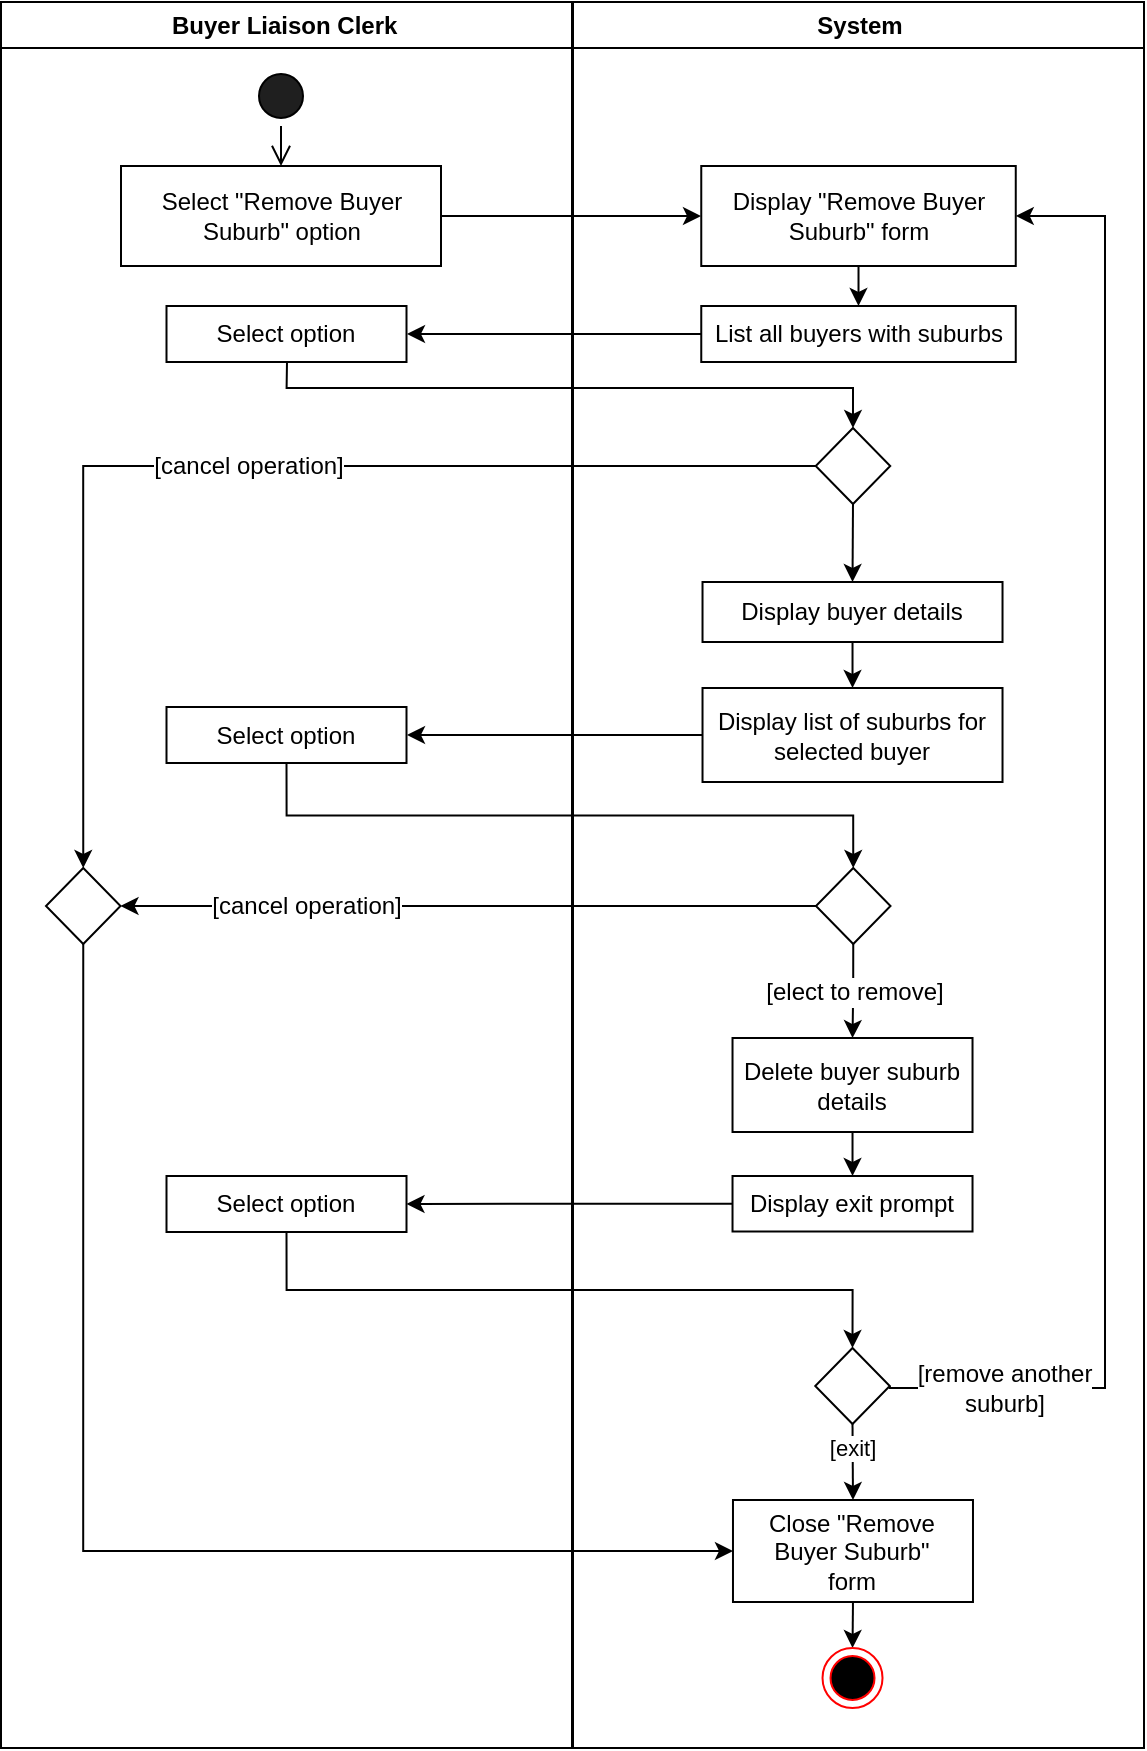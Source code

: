<mxfile version="20.3.0" type="github">
  <diagram name="Page-1" id="e7e014a7-5840-1c2e-5031-d8a46d1fe8dd">
    <mxGraphModel dx="946" dy="556" grid="1" gridSize="10" guides="1" tooltips="1" connect="1" arrows="1" fold="1" page="1" pageScale="1" pageWidth="1169" pageHeight="1654" math="0" shadow="0">
      <root>
        <mxCell id="0" />
        <mxCell id="1" parent="0" />
        <mxCell id="2" value="Buyer Liaison Clerk " style="swimlane;whiteSpace=wrap;rounded=0;deletable=0;movable=0;expand=1;collapsible=0;snapToPoint=1;" parent="1" vertex="1">
          <mxGeometry x="158.5" y="127" width="285.5" height="873" as="geometry" />
        </mxCell>
        <mxCell id="5" value="" style="ellipse;shape=startState;rounded=0;whiteSpace=wrap;fillColor=#1F1F1F;snapToPoint=1;" parent="2" vertex="1">
          <mxGeometry x="125" y="32" width="30" height="30" as="geometry" />
        </mxCell>
        <mxCell id="6" value="" style="edgeStyle=elbowEdgeStyle;elbow=horizontal;verticalAlign=bottom;endArrow=open;endSize=8;endFill=1;rounded=0;exitX=0.5;exitY=1;exitDx=0;exitDy=0;snapToPoint=1;entryX=0.5;entryY=0;entryDx=0;entryDy=0;" parent="2" source="5" target="7" edge="1">
          <mxGeometry x="100" y="40" as="geometry">
            <mxPoint x="115" y="110" as="targetPoint" />
            <mxPoint x="140.5" y="90" as="sourcePoint" />
          </mxGeometry>
        </mxCell>
        <mxCell id="7" value="Select &quot;Remove Buyer Suburb&quot; option" style="rounded=0;whiteSpace=wrap;snapToPoint=1;" parent="2" vertex="1">
          <mxGeometry x="60" y="82" width="160" height="50" as="geometry" />
        </mxCell>
        <mxCell id="bqYrFDz9AfAW0xV19m9E-46" value="Select option" style="whiteSpace=wrap;html=1;rounded=0;snapToPoint=1;" parent="2" vertex="1">
          <mxGeometry x="82.75" y="152" width="120" height="28" as="geometry" />
        </mxCell>
        <mxCell id="VSnS6wqzOySut8PEu_Ir-57" value="" style="rhombus;whiteSpace=wrap;html=1;rounded=0;snapToPoint=1;" parent="2" vertex="1">
          <mxGeometry x="22.5" y="433" width="37.25" height="38" as="geometry" />
        </mxCell>
        <mxCell id="h0bp7gTQh3Y6S4Nnvwro-19" value="Select option" style="whiteSpace=wrap;html=1;rounded=0;snapToPoint=1;" parent="2" vertex="1">
          <mxGeometry x="82.75" y="352.5" width="120" height="28" as="geometry" />
        </mxCell>
        <mxCell id="h0bp7gTQh3Y6S4Nnvwro-26" value="Select option" style="whiteSpace=wrap;html=1;rounded=0;snapToPoint=1;" parent="2" vertex="1">
          <mxGeometry x="82.75" y="587" width="120" height="28" as="geometry" />
        </mxCell>
        <mxCell id="3" value="System" style="swimlane;whiteSpace=wrap;rounded=0;deletable=0;movable=0;expand=1;collapsible=0;snapToPoint=1;" parent="1" vertex="1">
          <mxGeometry x="444.5" y="127" width="285.5" height="873" as="geometry" />
        </mxCell>
        <mxCell id="h0bp7gTQh3Y6S4Nnvwro-7" style="edgeStyle=orthogonalEdgeStyle;rounded=0;orthogonalLoop=1;jettySize=auto;html=1;exitX=0.5;exitY=1;exitDx=0;exitDy=0;entryX=0.5;entryY=0;entryDx=0;entryDy=0;snapToPoint=1;" parent="3" source="bqYrFDz9AfAW0xV19m9E-42" target="bqYrFDz9AfAW0xV19m9E-44" edge="1">
          <mxGeometry relative="1" as="geometry" />
        </mxCell>
        <mxCell id="bqYrFDz9AfAW0xV19m9E-42" value="Display &quot;Remove Buyer Suburb&quot; form" style="whiteSpace=wrap;html=1;rounded=0;snapToPoint=1;" parent="3" vertex="1">
          <mxGeometry x="64.13" y="82" width="157.25" height="50" as="geometry" />
        </mxCell>
        <mxCell id="bqYrFDz9AfAW0xV19m9E-44" value="List all buyers with suburbs" style="whiteSpace=wrap;html=1;rounded=0;snapToPoint=1;" parent="3" vertex="1">
          <mxGeometry x="64.13" y="152" width="157.25" height="28" as="geometry" />
        </mxCell>
        <mxCell id="h0bp7gTQh3Y6S4Nnvwro-15" style="edgeStyle=orthogonalEdgeStyle;rounded=0;orthogonalLoop=1;jettySize=auto;html=1;exitX=0.5;exitY=1;exitDx=0;exitDy=0;entryX=0.5;entryY=0;entryDx=0;entryDy=0;" parent="3" source="bqYrFDz9AfAW0xV19m9E-48" target="VSnS6wqzOySut8PEu_Ir-7" edge="1">
          <mxGeometry relative="1" as="geometry" />
        </mxCell>
        <mxCell id="bqYrFDz9AfAW0xV19m9E-48" value="" style="rhombus;whiteSpace=wrap;html=1;rounded=0;snapToPoint=1;" parent="3" vertex="1">
          <mxGeometry x="121.37" y="213" width="37.25" height="38" as="geometry" />
        </mxCell>
        <mxCell id="h0bp7gTQh3Y6S4Nnvwro-16" style="edgeStyle=orthogonalEdgeStyle;rounded=0;orthogonalLoop=1;jettySize=auto;html=1;exitX=0.5;exitY=1;exitDx=0;exitDy=0;entryX=0.5;entryY=0;entryDx=0;entryDy=0;" parent="3" source="VSnS6wqzOySut8PEu_Ir-7" target="h0bp7gTQh3Y6S4Nnvwro-9" edge="1">
          <mxGeometry relative="1" as="geometry" />
        </mxCell>
        <mxCell id="VSnS6wqzOySut8PEu_Ir-7" value="Display buyer details" style="whiteSpace=wrap;html=1;rounded=0;snapToPoint=1;" parent="3" vertex="1">
          <mxGeometry x="64.76" y="290" width="150" height="30" as="geometry" />
        </mxCell>
        <mxCell id="VSnS6wqzOySut8PEu_Ir-62" value="[elect to remove]" style="edgeStyle=orthogonalEdgeStyle;rounded=0;orthogonalLoop=1;jettySize=auto;html=1;exitX=0.5;exitY=1;exitDx=0;exitDy=0;fontFamily=Helvetica;fontSize=12;fontColor=default;snapToPoint=1;entryX=0.5;entryY=0;entryDx=0;entryDy=0;" parent="3" source="VSnS6wqzOySut8PEu_Ir-11" target="h0bp7gTQh3Y6S4Nnvwro-22" edge="1">
          <mxGeometry relative="1" as="geometry">
            <mxPoint x="139.5" y="518" as="targetPoint" />
          </mxGeometry>
        </mxCell>
        <mxCell id="VSnS6wqzOySut8PEu_Ir-11" value="" style="rhombus;whiteSpace=wrap;html=1;rounded=0;snapToPoint=1;" parent="3" vertex="1">
          <mxGeometry x="121.5" y="433" width="37.25" height="38" as="geometry" />
        </mxCell>
        <mxCell id="VSnS6wqzOySut8PEu_Ir-33" value="Display exit prompt" style="whiteSpace=wrap;html=1;rounded=0;snapToPoint=1;" parent="3" vertex="1">
          <mxGeometry x="79.76" y="587" width="120" height="27.75" as="geometry" />
        </mxCell>
        <mxCell id="mUHFZ_PR1i2iyg2CIxJh-9" style="edgeStyle=orthogonalEdgeStyle;rounded=0;orthogonalLoop=1;jettySize=auto;html=1;exitX=0.5;exitY=1;exitDx=0;exitDy=0;entryX=0.5;entryY=0;entryDx=0;entryDy=0;" edge="1" parent="3" source="VSnS6wqzOySut8PEu_Ir-39" target="VSnS6wqzOySut8PEu_Ir-41">
          <mxGeometry relative="1" as="geometry" />
        </mxCell>
        <mxCell id="VSnS6wqzOySut8PEu_Ir-39" value="Close &quot;Remove &lt;br&gt;Buyer Suburb&quot; &lt;br&gt;form" style="whiteSpace=wrap;html=1;rounded=0;snapToPoint=1;" parent="3" vertex="1">
          <mxGeometry x="79.99" y="749" width="120" height="51" as="geometry" />
        </mxCell>
        <mxCell id="VSnS6wqzOySut8PEu_Ir-41" value="" style="ellipse;html=1;shape=endState;fillColor=#000000;strokeColor=#ff0000;rounded=0;fontFamily=Helvetica;fontSize=12;fontColor=default;snapToPoint=1;" parent="3" vertex="1">
          <mxGeometry x="124.76" y="823" width="30" height="30" as="geometry" />
        </mxCell>
        <mxCell id="VSnS6wqzOySut8PEu_Ir-53" value="[remove another &lt;br&gt;suburb]" style="edgeStyle=orthogonalEdgeStyle;rounded=0;orthogonalLoop=1;jettySize=auto;html=1;exitX=1;exitY=0.5;exitDx=0;exitDy=0;fontFamily=Helvetica;fontSize=12;fontColor=default;entryX=1;entryY=0.5;entryDx=0;entryDy=0;snapToPoint=1;" parent="3" source="h0bp7gTQh3Y6S4Nnvwro-28" target="bqYrFDz9AfAW0xV19m9E-42" edge="1">
          <mxGeometry x="-0.843" relative="1" as="geometry">
            <mxPoint x="255.5" y="101.333" as="targetPoint" />
            <Array as="points">
              <mxPoint x="158" y="693" />
              <mxPoint x="266" y="693" />
              <mxPoint x="266" y="107" />
            </Array>
            <mxPoint as="offset" />
          </mxGeometry>
        </mxCell>
        <mxCell id="h0bp7gTQh3Y6S4Nnvwro-9" value="Display list of suburbs for selected buyer" style="whiteSpace=wrap;html=1;rounded=0;" parent="3" vertex="1">
          <mxGeometry x="64.76" y="343" width="150" height="47" as="geometry" />
        </mxCell>
        <mxCell id="h0bp7gTQh3Y6S4Nnvwro-25" style="edgeStyle=orthogonalEdgeStyle;rounded=0;orthogonalLoop=1;jettySize=auto;html=1;exitX=0.5;exitY=1;exitDx=0;exitDy=0;entryX=0.5;entryY=0;entryDx=0;entryDy=0;" parent="3" source="h0bp7gTQh3Y6S4Nnvwro-22" target="VSnS6wqzOySut8PEu_Ir-33" edge="1">
          <mxGeometry relative="1" as="geometry" />
        </mxCell>
        <mxCell id="h0bp7gTQh3Y6S4Nnvwro-22" value="Delete buyer suburb details" style="rounded=0;whiteSpace=wrap;html=1;" parent="3" vertex="1">
          <mxGeometry x="79.76" y="518" width="120" height="47" as="geometry" />
        </mxCell>
        <mxCell id="mUHFZ_PR1i2iyg2CIxJh-8" value="[exit]" style="edgeStyle=orthogonalEdgeStyle;rounded=0;orthogonalLoop=1;jettySize=auto;html=1;exitX=0.5;exitY=1;exitDx=0;exitDy=0;entryX=0.5;entryY=0;entryDx=0;entryDy=0;" edge="1" parent="3" source="h0bp7gTQh3Y6S4Nnvwro-28" target="VSnS6wqzOySut8PEu_Ir-39">
          <mxGeometry x="-0.368" relative="1" as="geometry">
            <mxPoint as="offset" />
          </mxGeometry>
        </mxCell>
        <mxCell id="h0bp7gTQh3Y6S4Nnvwro-28" value="" style="rhombus;whiteSpace=wrap;html=1;rounded=0;snapToPoint=1;" parent="3" vertex="1">
          <mxGeometry x="121.13" y="673" width="37.25" height="38" as="geometry" />
        </mxCell>
        <mxCell id="bqYrFDz9AfAW0xV19m9E-43" value="" style="edgeStyle=orthogonalEdgeStyle;rounded=0;orthogonalLoop=1;jettySize=auto;html=1;snapToPoint=1;" parent="1" source="7" target="bqYrFDz9AfAW0xV19m9E-42" edge="1">
          <mxGeometry relative="1" as="geometry" />
        </mxCell>
        <mxCell id="bqYrFDz9AfAW0xV19m9E-47" value="" style="edgeStyle=orthogonalEdgeStyle;rounded=0;orthogonalLoop=1;jettySize=auto;html=1;snapToPoint=1;" parent="1" source="bqYrFDz9AfAW0xV19m9E-44" target="bqYrFDz9AfAW0xV19m9E-46" edge="1">
          <mxGeometry relative="1" as="geometry" />
        </mxCell>
        <mxCell id="bqYrFDz9AfAW0xV19m9E-49" value="" style="edgeStyle=orthogonalEdgeStyle;rounded=0;orthogonalLoop=1;jettySize=auto;html=1;entryX=0.5;entryY=0;entryDx=0;entryDy=0;snapToPoint=1;" parent="1" source="bqYrFDz9AfAW0xV19m9E-46" target="bqYrFDz9AfAW0xV19m9E-48" edge="1">
          <mxGeometry relative="1" as="geometry">
            <Array as="points">
              <mxPoint x="301" y="320" />
              <mxPoint x="585" y="320" />
            </Array>
          </mxGeometry>
        </mxCell>
        <mxCell id="VSnS6wqzOySut8PEu_Ir-52" value="[cancel operation]" style="endArrow=classic;html=1;rounded=0;fontFamily=Helvetica;fontSize=12;fontColor=default;snapToPoint=1;exitX=0;exitY=0.5;exitDx=0;exitDy=0;entryX=1;entryY=0.5;entryDx=0;entryDy=0;" parent="1" source="VSnS6wqzOySut8PEu_Ir-11" target="VSnS6wqzOySut8PEu_Ir-57" edge="1">
          <mxGeometry x="0.468" width="50" height="50" relative="1" as="geometry">
            <mxPoint x="380" y="940" as="sourcePoint" />
            <mxPoint x="230" y="580" as="targetPoint" />
            <Array as="points" />
            <mxPoint as="offset" />
          </mxGeometry>
        </mxCell>
        <mxCell id="VSnS6wqzOySut8PEu_Ir-59" value="[cancel operation]" style="edgeStyle=orthogonalEdgeStyle;rounded=0;orthogonalLoop=1;jettySize=auto;html=1;exitX=0;exitY=0.5;exitDx=0;exitDy=0;entryX=0.5;entryY=0;entryDx=0;entryDy=0;fontFamily=Helvetica;fontSize=12;fontColor=default;snapToPoint=1;" parent="1" source="bqYrFDz9AfAW0xV19m9E-48" target="VSnS6wqzOySut8PEu_Ir-57" edge="1">
          <mxGeometry relative="1" as="geometry" />
        </mxCell>
        <mxCell id="h0bp7gTQh3Y6S4Nnvwro-20" style="edgeStyle=orthogonalEdgeStyle;rounded=0;orthogonalLoop=1;jettySize=auto;html=1;exitX=0;exitY=0.5;exitDx=0;exitDy=0;" parent="1" source="h0bp7gTQh3Y6S4Nnvwro-9" target="h0bp7gTQh3Y6S4Nnvwro-19" edge="1">
          <mxGeometry relative="1" as="geometry" />
        </mxCell>
        <mxCell id="h0bp7gTQh3Y6S4Nnvwro-21" style="edgeStyle=orthogonalEdgeStyle;rounded=0;orthogonalLoop=1;jettySize=auto;html=1;exitX=0.5;exitY=1;exitDx=0;exitDy=0;entryX=0.5;entryY=0;entryDx=0;entryDy=0;" parent="1" source="h0bp7gTQh3Y6S4Nnvwro-19" target="VSnS6wqzOySut8PEu_Ir-11" edge="1">
          <mxGeometry relative="1" as="geometry" />
        </mxCell>
        <mxCell id="h0bp7gTQh3Y6S4Nnvwro-27" style="edgeStyle=orthogonalEdgeStyle;rounded=0;orthogonalLoop=1;jettySize=auto;html=1;exitX=0;exitY=0.5;exitDx=0;exitDy=0;entryX=1;entryY=0.5;entryDx=0;entryDy=0;" parent="1" source="VSnS6wqzOySut8PEu_Ir-33" target="h0bp7gTQh3Y6S4Nnvwro-26" edge="1">
          <mxGeometry relative="1" as="geometry" />
        </mxCell>
        <mxCell id="h0bp7gTQh3Y6S4Nnvwro-29" style="edgeStyle=orthogonalEdgeStyle;rounded=0;orthogonalLoop=1;jettySize=auto;html=1;exitX=0.5;exitY=1;exitDx=0;exitDy=0;entryX=0.5;entryY=0;entryDx=0;entryDy=0;" parent="1" source="h0bp7gTQh3Y6S4Nnvwro-26" target="h0bp7gTQh3Y6S4Nnvwro-28" edge="1">
          <mxGeometry relative="1" as="geometry" />
        </mxCell>
        <mxCell id="VSnS6wqzOySut8PEu_Ir-60" style="edgeStyle=orthogonalEdgeStyle;rounded=0;orthogonalLoop=1;jettySize=auto;html=1;exitX=0.5;exitY=1;exitDx=0;exitDy=0;fontFamily=Helvetica;fontSize=12;fontColor=default;snapToPoint=1;entryX=0;entryY=0.5;entryDx=0;entryDy=0;" parent="1" source="VSnS6wqzOySut8PEu_Ir-57" target="VSnS6wqzOySut8PEu_Ir-39" edge="1">
          <mxGeometry relative="1" as="geometry">
            <mxPoint x="565.63" y="908.5" as="targetPoint" />
          </mxGeometry>
        </mxCell>
      </root>
    </mxGraphModel>
  </diagram>
</mxfile>
